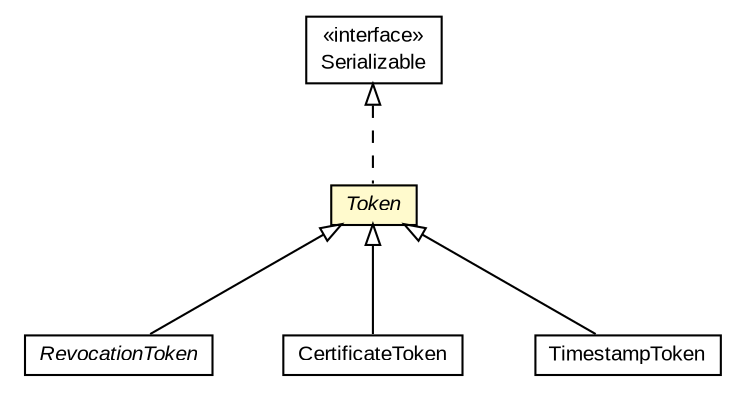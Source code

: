 #!/usr/local/bin/dot
#
# Class diagram 
# Generated by UMLGraph version R5_6-24-gf6e263 (http://www.umlgraph.org/)
#

digraph G {
	edge [fontname="arial",fontsize=10,labelfontname="arial",labelfontsize=10];
	node [fontname="arial",fontsize=10,shape=plaintext];
	nodesep=0.25;
	ranksep=0.5;
	// eu.europa.esig.dss.x509.Token
	c732437 [label=<<table title="eu.europa.esig.dss.x509.Token" border="0" cellborder="1" cellspacing="0" cellpadding="2" port="p" bgcolor="lemonChiffon" href="./Token.html">
		<tr><td><table border="0" cellspacing="0" cellpadding="1">
<tr><td align="center" balign="center"><font face="arial italic"> Token </font></td></tr>
		</table></td></tr>
		</table>>, URL="./Token.html", fontname="arial", fontcolor="black", fontsize=10.0];
	// eu.europa.esig.dss.x509.RevocationToken
	c732440 [label=<<table title="eu.europa.esig.dss.x509.RevocationToken" border="0" cellborder="1" cellspacing="0" cellpadding="2" port="p" href="./RevocationToken.html">
		<tr><td><table border="0" cellspacing="0" cellpadding="1">
<tr><td align="center" balign="center"><font face="arial italic"> RevocationToken </font></td></tr>
		</table></td></tr>
		</table>>, URL="./RevocationToken.html", fontname="arial", fontcolor="black", fontsize=10.0];
	// eu.europa.esig.dss.x509.CertificateToken
	c732442 [label=<<table title="eu.europa.esig.dss.x509.CertificateToken" border="0" cellborder="1" cellspacing="0" cellpadding="2" port="p" href="./CertificateToken.html">
		<tr><td><table border="0" cellspacing="0" cellpadding="1">
<tr><td align="center" balign="center"> CertificateToken </td></tr>
		</table></td></tr>
		</table>>, URL="./CertificateToken.html", fontname="arial", fontcolor="black", fontsize=10.0];
	// eu.europa.esig.dss.validation.TimestampToken
	c732520 [label=<<table title="eu.europa.esig.dss.validation.TimestampToken" border="0" cellborder="1" cellspacing="0" cellpadding="2" port="p" href="../validation/TimestampToken.html">
		<tr><td><table border="0" cellspacing="0" cellpadding="1">
<tr><td align="center" balign="center"> TimestampToken </td></tr>
		</table></td></tr>
		</table>>, URL="../validation/TimestampToken.html", fontname="arial", fontcolor="black", fontsize=10.0];
	//eu.europa.esig.dss.x509.Token implements java.io.Serializable
	c733182:p -> c732437:p [dir=back,arrowtail=empty,style=dashed];
	//eu.europa.esig.dss.x509.RevocationToken extends eu.europa.esig.dss.x509.Token
	c732437:p -> c732440:p [dir=back,arrowtail=empty];
	//eu.europa.esig.dss.x509.CertificateToken extends eu.europa.esig.dss.x509.Token
	c732437:p -> c732442:p [dir=back,arrowtail=empty];
	//eu.europa.esig.dss.validation.TimestampToken extends eu.europa.esig.dss.x509.Token
	c732437:p -> c732520:p [dir=back,arrowtail=empty];
	// java.io.Serializable
	c733182 [label=<<table title="java.io.Serializable" border="0" cellborder="1" cellspacing="0" cellpadding="2" port="p" href="http://java.sun.com/j2se/1.4.2/docs/api/java/io/Serializable.html">
		<tr><td><table border="0" cellspacing="0" cellpadding="1">
<tr><td align="center" balign="center"> &#171;interface&#187; </td></tr>
<tr><td align="center" balign="center"> Serializable </td></tr>
		</table></td></tr>
		</table>>, URL="http://java.sun.com/j2se/1.4.2/docs/api/java/io/Serializable.html", fontname="arial", fontcolor="black", fontsize=10.0];
}

